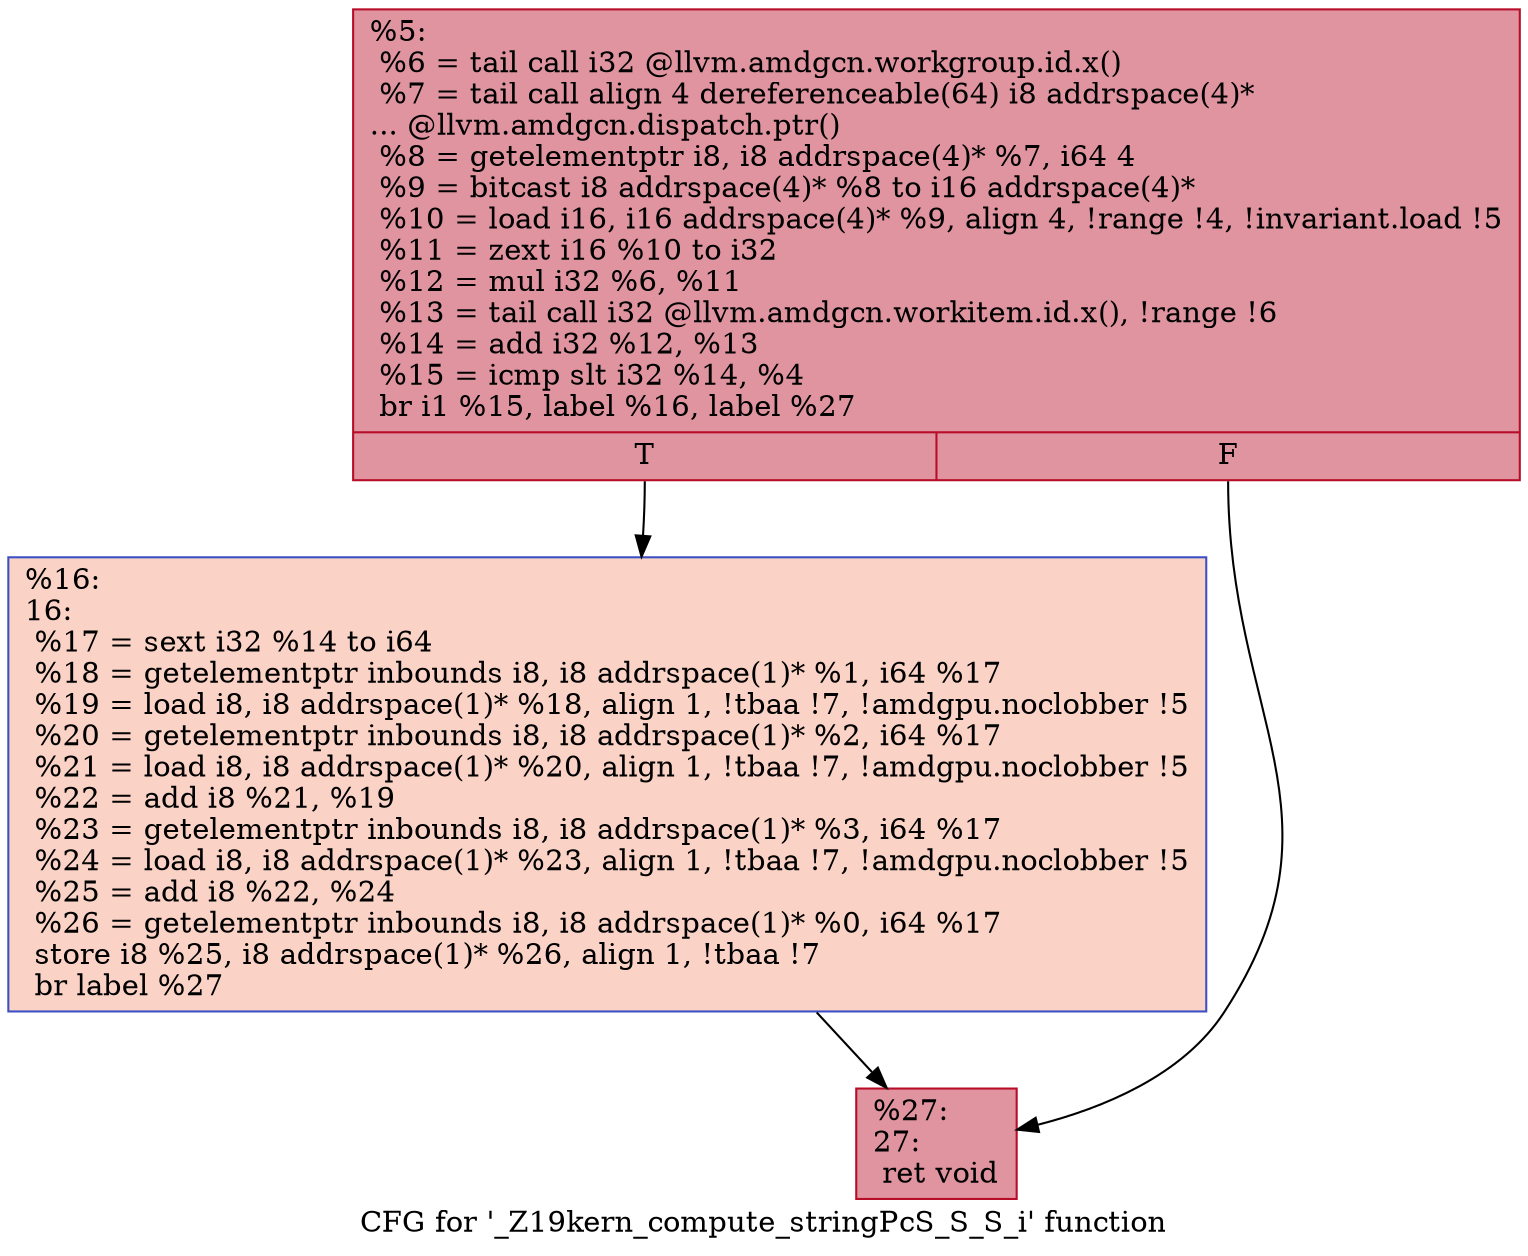 digraph "CFG for '_Z19kern_compute_stringPcS_S_S_i' function" {
	label="CFG for '_Z19kern_compute_stringPcS_S_S_i' function";

	Node0x46321e0 [shape=record,color="#b70d28ff", style=filled, fillcolor="#b70d2870",label="{%5:\l  %6 = tail call i32 @llvm.amdgcn.workgroup.id.x()\l  %7 = tail call align 4 dereferenceable(64) i8 addrspace(4)*\l... @llvm.amdgcn.dispatch.ptr()\l  %8 = getelementptr i8, i8 addrspace(4)* %7, i64 4\l  %9 = bitcast i8 addrspace(4)* %8 to i16 addrspace(4)*\l  %10 = load i16, i16 addrspace(4)* %9, align 4, !range !4, !invariant.load !5\l  %11 = zext i16 %10 to i32\l  %12 = mul i32 %6, %11\l  %13 = tail call i32 @llvm.amdgcn.workitem.id.x(), !range !6\l  %14 = add i32 %12, %13\l  %15 = icmp slt i32 %14, %4\l  br i1 %15, label %16, label %27\l|{<s0>T|<s1>F}}"];
	Node0x46321e0:s0 -> Node0x46340e0;
	Node0x46321e0:s1 -> Node0x4634170;
	Node0x46340e0 [shape=record,color="#3d50c3ff", style=filled, fillcolor="#f59c7d70",label="{%16:\l16:                                               \l  %17 = sext i32 %14 to i64\l  %18 = getelementptr inbounds i8, i8 addrspace(1)* %1, i64 %17\l  %19 = load i8, i8 addrspace(1)* %18, align 1, !tbaa !7, !amdgpu.noclobber !5\l  %20 = getelementptr inbounds i8, i8 addrspace(1)* %2, i64 %17\l  %21 = load i8, i8 addrspace(1)* %20, align 1, !tbaa !7, !amdgpu.noclobber !5\l  %22 = add i8 %21, %19\l  %23 = getelementptr inbounds i8, i8 addrspace(1)* %3, i64 %17\l  %24 = load i8, i8 addrspace(1)* %23, align 1, !tbaa !7, !amdgpu.noclobber !5\l  %25 = add i8 %22, %24\l  %26 = getelementptr inbounds i8, i8 addrspace(1)* %0, i64 %17\l  store i8 %25, i8 addrspace(1)* %26, align 1, !tbaa !7\l  br label %27\l}"];
	Node0x46340e0 -> Node0x4634170;
	Node0x4634170 [shape=record,color="#b70d28ff", style=filled, fillcolor="#b70d2870",label="{%27:\l27:                                               \l  ret void\l}"];
}
